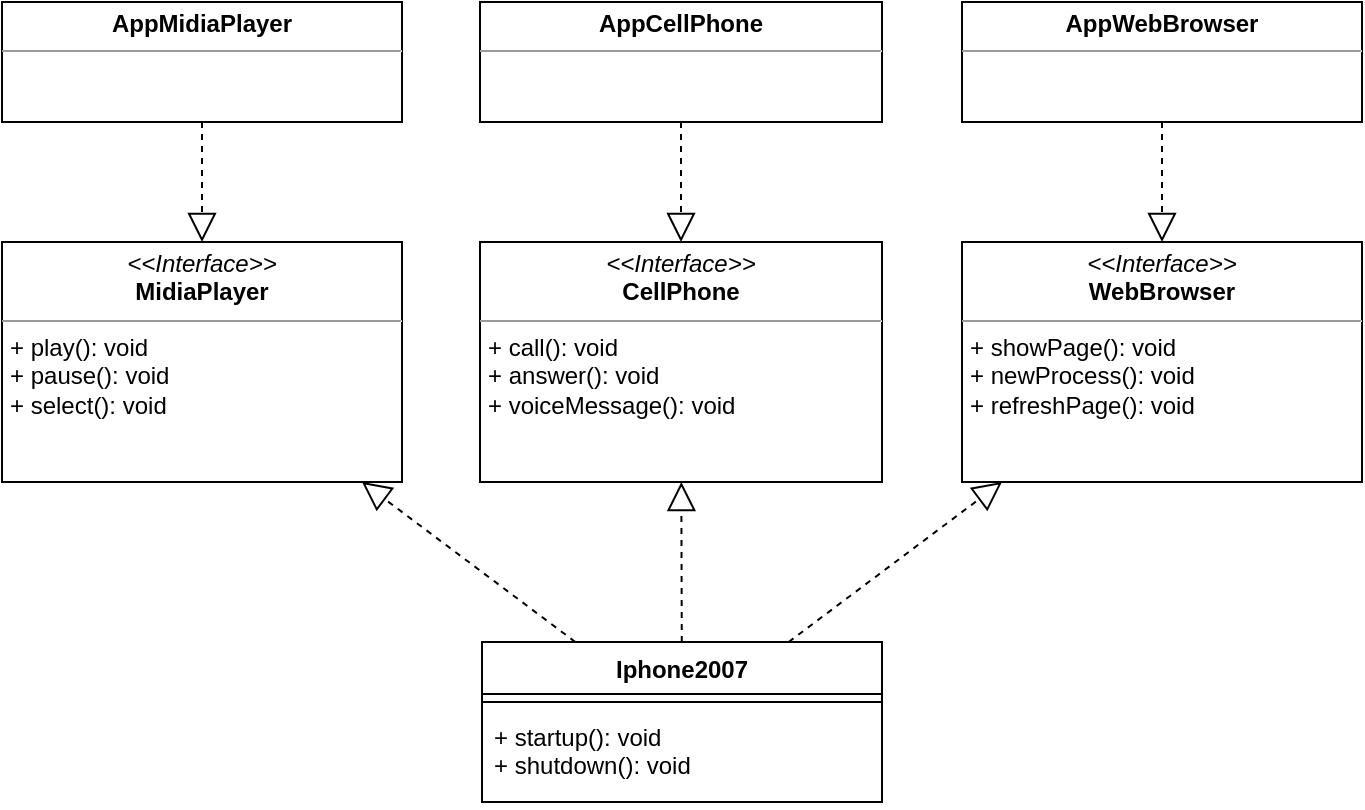 <mxfile version="21.7.2" type="github">
  <diagram id="C5RBs43oDa-KdzZeNtuy" name="Page-1">
    <mxGraphModel dx="1434" dy="758" grid="1" gridSize="10" guides="1" tooltips="1" connect="1" arrows="1" fold="1" page="1" pageScale="1" pageWidth="827" pageHeight="1169" math="0" shadow="0">
      <root>
        <mxCell id="WIyWlLk6GJQsqaUBKTNV-0" />
        <mxCell id="WIyWlLk6GJQsqaUBKTNV-1" parent="WIyWlLk6GJQsqaUBKTNV-0" />
        <mxCell id="kzBsWbfKugaoeuSeXSPK-1" value="&lt;p style=&quot;margin:0px;margin-top:4px;text-align:center;&quot;&gt;&lt;i&gt;&amp;lt;&amp;lt;Interface&amp;gt;&amp;gt;&lt;/i&gt;&lt;br&gt;&lt;b&gt;MidiaPlayer&lt;/b&gt;&lt;/p&gt;&lt;hr size=&quot;1&quot;&gt;&lt;p style=&quot;margin:0px;margin-left:4px;&quot;&gt;&lt;/p&gt;&lt;p style=&quot;margin:0px;margin-left:4px;&quot;&gt;+ play(): void&lt;br&gt;+ pause(): void&lt;/p&gt;&lt;p style=&quot;margin:0px;margin-left:4px;&quot;&gt;+ select(): void&lt;/p&gt;" style="verticalAlign=top;align=left;overflow=fill;fontSize=12;fontFamily=Helvetica;html=1;whiteSpace=wrap;" vertex="1" parent="WIyWlLk6GJQsqaUBKTNV-1">
          <mxGeometry x="80" y="200" width="200" height="120" as="geometry" />
        </mxCell>
        <mxCell id="kzBsWbfKugaoeuSeXSPK-2" value="&lt;p style=&quot;margin:0px;margin-top:4px;text-align:center;&quot;&gt;&lt;i&gt;&amp;lt;&amp;lt;Interface&amp;gt;&amp;gt;&lt;/i&gt;&lt;br&gt;&lt;b&gt;CellPhone&lt;/b&gt;&lt;/p&gt;&lt;hr size=&quot;1&quot;&gt;&lt;p style=&quot;margin:0px;margin-left:4px;&quot;&gt;&lt;/p&gt;&lt;p style=&quot;margin:0px;margin-left:4px;&quot;&gt;+ call(): void&lt;br&gt;+ answer(): void&lt;/p&gt;&lt;p style=&quot;margin:0px;margin-left:4px;&quot;&gt;+ voiceMessage(): void&lt;/p&gt;" style="verticalAlign=top;align=left;overflow=fill;fontSize=12;fontFamily=Helvetica;html=1;whiteSpace=wrap;" vertex="1" parent="WIyWlLk6GJQsqaUBKTNV-1">
          <mxGeometry x="319" y="200" width="201" height="120" as="geometry" />
        </mxCell>
        <mxCell id="kzBsWbfKugaoeuSeXSPK-3" value="&lt;p style=&quot;margin:0px;margin-top:4px;text-align:center;&quot;&gt;&lt;i&gt;&amp;lt;&amp;lt;Interface&amp;gt;&amp;gt;&lt;/i&gt;&lt;br&gt;&lt;b&gt;WebBrowser&lt;/b&gt;&lt;/p&gt;&lt;hr size=&quot;1&quot;&gt;&lt;p style=&quot;margin:0px;margin-left:4px;&quot;&gt;&lt;/p&gt;&lt;p style=&quot;margin:0px;margin-left:4px;&quot;&gt;+ showPage(): void&lt;br&gt;+ newProcess(): void&lt;/p&gt;&lt;p style=&quot;margin:0px;margin-left:4px;&quot;&gt;+ refreshPage(): void&lt;/p&gt;" style="verticalAlign=top;align=left;overflow=fill;fontSize=12;fontFamily=Helvetica;html=1;whiteSpace=wrap;" vertex="1" parent="WIyWlLk6GJQsqaUBKTNV-1">
          <mxGeometry x="560" y="200" width="200" height="120" as="geometry" />
        </mxCell>
        <mxCell id="kzBsWbfKugaoeuSeXSPK-4" value="Iphone2007" style="swimlane;fontStyle=1;align=center;verticalAlign=top;childLayout=stackLayout;horizontal=1;startSize=26;horizontalStack=0;resizeParent=1;resizeParentMax=0;resizeLast=0;collapsible=1;marginBottom=0;whiteSpace=wrap;html=1;" vertex="1" parent="WIyWlLk6GJQsqaUBKTNV-1">
          <mxGeometry x="320" y="400" width="200" height="80" as="geometry" />
        </mxCell>
        <mxCell id="kzBsWbfKugaoeuSeXSPK-6" value="" style="line;strokeWidth=1;fillColor=none;align=left;verticalAlign=middle;spacingTop=-1;spacingLeft=3;spacingRight=3;rotatable=0;labelPosition=right;points=[];portConstraint=eastwest;strokeColor=inherit;" vertex="1" parent="kzBsWbfKugaoeuSeXSPK-4">
          <mxGeometry y="26" width="200" height="8" as="geometry" />
        </mxCell>
        <mxCell id="kzBsWbfKugaoeuSeXSPK-7" value="+ startup(): void&lt;br&gt;+ shutdown(): void" style="text;strokeColor=none;fillColor=none;align=left;verticalAlign=top;spacingLeft=4;spacingRight=4;overflow=hidden;rotatable=0;points=[[0,0.5],[1,0.5]];portConstraint=eastwest;whiteSpace=wrap;html=1;" vertex="1" parent="kzBsWbfKugaoeuSeXSPK-4">
          <mxGeometry y="34" width="200" height="46" as="geometry" />
        </mxCell>
        <mxCell id="kzBsWbfKugaoeuSeXSPK-8" value="" style="endArrow=block;dashed=1;endFill=0;endSize=12;html=1;rounded=0;" edge="1" parent="WIyWlLk6GJQsqaUBKTNV-1" source="kzBsWbfKugaoeuSeXSPK-4" target="kzBsWbfKugaoeuSeXSPK-1">
          <mxGeometry width="160" relative="1" as="geometry">
            <mxPoint x="310" y="310" as="sourcePoint" />
            <mxPoint x="290" y="309.5" as="targetPoint" />
          </mxGeometry>
        </mxCell>
        <mxCell id="kzBsWbfKugaoeuSeXSPK-9" value="" style="endArrow=block;dashed=1;endFill=0;endSize=12;html=1;rounded=0;" edge="1" parent="WIyWlLk6GJQsqaUBKTNV-1" source="kzBsWbfKugaoeuSeXSPK-4" target="kzBsWbfKugaoeuSeXSPK-2">
          <mxGeometry width="160" relative="1" as="geometry">
            <mxPoint x="430" y="260" as="sourcePoint" />
            <mxPoint x="610" y="250" as="targetPoint" />
          </mxGeometry>
        </mxCell>
        <mxCell id="kzBsWbfKugaoeuSeXSPK-11" value="" style="endArrow=block;dashed=1;endFill=0;endSize=12;html=1;rounded=0;" edge="1" parent="WIyWlLk6GJQsqaUBKTNV-1" source="kzBsWbfKugaoeuSeXSPK-4" target="kzBsWbfKugaoeuSeXSPK-3">
          <mxGeometry width="160" relative="1" as="geometry">
            <mxPoint x="580" y="270" as="sourcePoint" />
            <mxPoint x="740" y="270" as="targetPoint" />
          </mxGeometry>
        </mxCell>
        <mxCell id="kzBsWbfKugaoeuSeXSPK-14" value="&lt;p style=&quot;margin:0px;margin-top:4px;text-align:center;&quot;&gt;&lt;b&gt;AppMidiaPlayer&lt;/b&gt;&lt;/p&gt;&lt;hr size=&quot;1&quot;&gt;&lt;div style=&quot;height:2px;&quot;&gt;&lt;/div&gt;" style="verticalAlign=top;align=left;overflow=fill;fontSize=12;fontFamily=Helvetica;html=1;whiteSpace=wrap;" vertex="1" parent="WIyWlLk6GJQsqaUBKTNV-1">
          <mxGeometry x="80" y="80" width="200" height="60" as="geometry" />
        </mxCell>
        <mxCell id="kzBsWbfKugaoeuSeXSPK-15" value="&lt;p style=&quot;margin:0px;margin-top:4px;text-align:center;&quot;&gt;&lt;b&gt;AppCellPhone&lt;/b&gt;&lt;/p&gt;&lt;hr size=&quot;1&quot;&gt;&lt;div style=&quot;height:2px;&quot;&gt;&lt;/div&gt;" style="verticalAlign=top;align=left;overflow=fill;fontSize=12;fontFamily=Helvetica;html=1;whiteSpace=wrap;" vertex="1" parent="WIyWlLk6GJQsqaUBKTNV-1">
          <mxGeometry x="319" y="80" width="201" height="60" as="geometry" />
        </mxCell>
        <mxCell id="kzBsWbfKugaoeuSeXSPK-16" value="&lt;p style=&quot;margin:0px;margin-top:4px;text-align:center;&quot;&gt;&lt;b&gt;AppWebBrowser&lt;/b&gt;&lt;/p&gt;&lt;hr size=&quot;1&quot;&gt;&lt;div style=&quot;height:2px;&quot;&gt;&lt;/div&gt;" style="verticalAlign=top;align=left;overflow=fill;fontSize=12;fontFamily=Helvetica;html=1;whiteSpace=wrap;" vertex="1" parent="WIyWlLk6GJQsqaUBKTNV-1">
          <mxGeometry x="560" y="80" width="200" height="60" as="geometry" />
        </mxCell>
        <mxCell id="kzBsWbfKugaoeuSeXSPK-17" value="" style="endArrow=block;dashed=1;endFill=0;endSize=12;html=1;rounded=0;" edge="1" parent="WIyWlLk6GJQsqaUBKTNV-1" source="kzBsWbfKugaoeuSeXSPK-14" target="kzBsWbfKugaoeuSeXSPK-1">
          <mxGeometry width="160" relative="1" as="geometry">
            <mxPoint x="180" y="170" as="sourcePoint" />
            <mxPoint x="340" y="170" as="targetPoint" />
          </mxGeometry>
        </mxCell>
        <mxCell id="kzBsWbfKugaoeuSeXSPK-18" value="" style="endArrow=block;dashed=1;endFill=0;endSize=12;html=1;rounded=0;" edge="1" parent="WIyWlLk6GJQsqaUBKTNV-1" source="kzBsWbfKugaoeuSeXSPK-15" target="kzBsWbfKugaoeuSeXSPK-2">
          <mxGeometry width="160" relative="1" as="geometry">
            <mxPoint x="360" y="170" as="sourcePoint" />
            <mxPoint x="520" y="170" as="targetPoint" />
          </mxGeometry>
        </mxCell>
        <mxCell id="kzBsWbfKugaoeuSeXSPK-19" value="" style="endArrow=block;dashed=1;endFill=0;endSize=12;html=1;rounded=0;" edge="1" parent="WIyWlLk6GJQsqaUBKTNV-1" source="kzBsWbfKugaoeuSeXSPK-16" target="kzBsWbfKugaoeuSeXSPK-3">
          <mxGeometry width="160" relative="1" as="geometry">
            <mxPoint x="540" y="170" as="sourcePoint" />
            <mxPoint x="700" y="170" as="targetPoint" />
          </mxGeometry>
        </mxCell>
      </root>
    </mxGraphModel>
  </diagram>
</mxfile>
